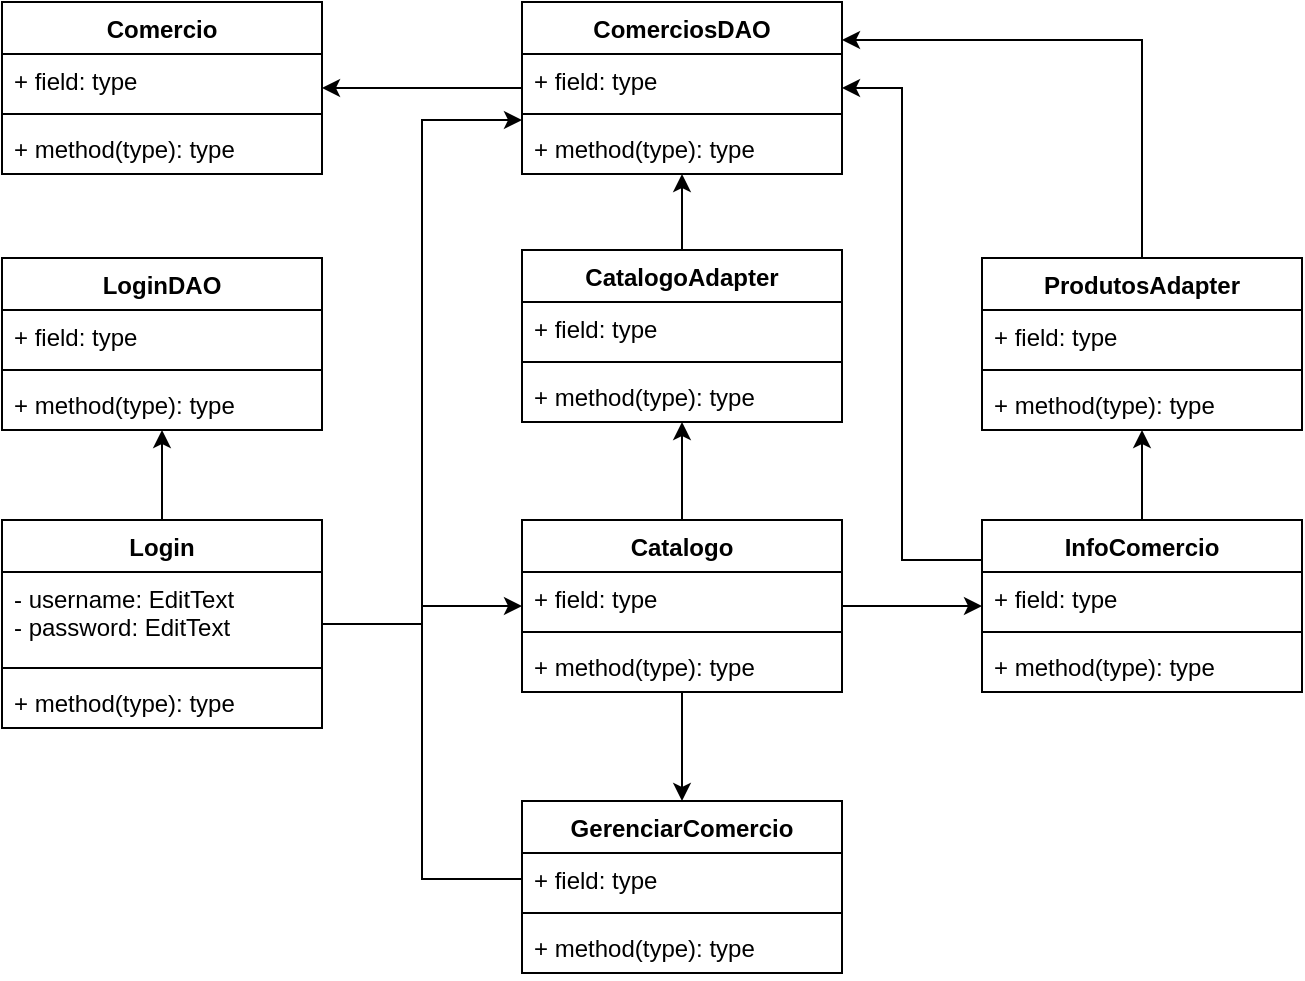 <mxfile version="10.9.5" type="device"><diagram id="ndBJJbSQb6t40X8AbCFj" name="Page-1"><mxGraphModel dx="1422" dy="842" grid="1" gridSize="10" guides="1" tooltips="1" connect="1" arrows="1" fold="1" page="1" pageScale="1" pageWidth="850" pageHeight="1100" math="0" shadow="0"><root><mxCell id="0"/><mxCell id="1" parent="0"/><mxCell id="lRbw1u9FyKx10OYVXcbP-23" style="edgeStyle=orthogonalEdgeStyle;rounded=0;orthogonalLoop=1;jettySize=auto;html=1;" parent="1" source="lRbw1u9FyKx10OYVXcbP-1" target="lRbw1u9FyKx10OYVXcbP-5" edge="1"><mxGeometry relative="1" as="geometry"/></mxCell><mxCell id="lRbw1u9FyKx10OYVXcbP-24" style="edgeStyle=orthogonalEdgeStyle;rounded=0;orthogonalLoop=1;jettySize=auto;html=1;" parent="1" source="lRbw1u9FyKx10OYVXcbP-1" target="lRbw1u9FyKx10OYVXcbP-9" edge="1"><mxGeometry relative="1" as="geometry"/></mxCell><mxCell id="lRbw1u9FyKx10OYVXcbP-1" value="Login" style="swimlane;fontStyle=1;align=center;verticalAlign=top;childLayout=stackLayout;horizontal=1;startSize=26;horizontalStack=0;resizeParent=1;resizeParentMax=0;resizeLast=0;collapsible=1;marginBottom=0;" parent="1" vertex="1"><mxGeometry x="110" y="400" width="160" height="104" as="geometry"/></mxCell><mxCell id="lRbw1u9FyKx10OYVXcbP-2" value="- username: EditText&#10;- password: EditText" style="text;strokeColor=none;fillColor=none;align=left;verticalAlign=top;spacingLeft=4;spacingRight=4;overflow=hidden;rotatable=0;points=[[0,0.5],[1,0.5]];portConstraint=eastwest;" parent="lRbw1u9FyKx10OYVXcbP-1" vertex="1"><mxGeometry y="26" width="160" height="44" as="geometry"/></mxCell><mxCell id="lRbw1u9FyKx10OYVXcbP-3" value="" style="line;strokeWidth=1;fillColor=none;align=left;verticalAlign=middle;spacingTop=-1;spacingLeft=3;spacingRight=3;rotatable=0;labelPosition=right;points=[];portConstraint=eastwest;" parent="lRbw1u9FyKx10OYVXcbP-1" vertex="1"><mxGeometry y="70" width="160" height="8" as="geometry"/></mxCell><mxCell id="lRbw1u9FyKx10OYVXcbP-4" value="+ method(type): type" style="text;strokeColor=none;fillColor=none;align=left;verticalAlign=top;spacingLeft=4;spacingRight=4;overflow=hidden;rotatable=0;points=[[0,0.5],[1,0.5]];portConstraint=eastwest;" parent="lRbw1u9FyKx10OYVXcbP-1" vertex="1"><mxGeometry y="78" width="160" height="26" as="geometry"/></mxCell><mxCell id="lRbw1u9FyKx10OYVXcbP-5" value="LoginDAO" style="swimlane;fontStyle=1;align=center;verticalAlign=top;childLayout=stackLayout;horizontal=1;startSize=26;horizontalStack=0;resizeParent=1;resizeParentMax=0;resizeLast=0;collapsible=1;marginBottom=0;" parent="1" vertex="1"><mxGeometry x="110" y="269" width="160" height="86" as="geometry"/></mxCell><mxCell id="lRbw1u9FyKx10OYVXcbP-6" value="+ field: type" style="text;strokeColor=none;fillColor=none;align=left;verticalAlign=top;spacingLeft=4;spacingRight=4;overflow=hidden;rotatable=0;points=[[0,0.5],[1,0.5]];portConstraint=eastwest;" parent="lRbw1u9FyKx10OYVXcbP-5" vertex="1"><mxGeometry y="26" width="160" height="26" as="geometry"/></mxCell><mxCell id="lRbw1u9FyKx10OYVXcbP-7" value="" style="line;strokeWidth=1;fillColor=none;align=left;verticalAlign=middle;spacingTop=-1;spacingLeft=3;spacingRight=3;rotatable=0;labelPosition=right;points=[];portConstraint=eastwest;" parent="lRbw1u9FyKx10OYVXcbP-5" vertex="1"><mxGeometry y="52" width="160" height="8" as="geometry"/></mxCell><mxCell id="lRbw1u9FyKx10OYVXcbP-8" value="+ method(type): type" style="text;strokeColor=none;fillColor=none;align=left;verticalAlign=top;spacingLeft=4;spacingRight=4;overflow=hidden;rotatable=0;points=[[0,0.5],[1,0.5]];portConstraint=eastwest;" parent="lRbw1u9FyKx10OYVXcbP-5" vertex="1"><mxGeometry y="60" width="160" height="26" as="geometry"/></mxCell><mxCell id="lRbw1u9FyKx10OYVXcbP-21" style="edgeStyle=orthogonalEdgeStyle;rounded=0;orthogonalLoop=1;jettySize=auto;html=1;" parent="1" source="lRbw1u9FyKx10OYVXcbP-9" target="lRbw1u9FyKx10OYVXcbP-13" edge="1"><mxGeometry relative="1" as="geometry"/></mxCell><mxCell id="lRbw1u9FyKx10OYVXcbP-35" style="edgeStyle=orthogonalEdgeStyle;rounded=0;orthogonalLoop=1;jettySize=auto;html=1;" parent="1" source="lRbw1u9FyKx10OYVXcbP-9" target="lRbw1u9FyKx10OYVXcbP-31" edge="1"><mxGeometry relative="1" as="geometry"/></mxCell><mxCell id="lRbw1u9FyKx10OYVXcbP-41" style="edgeStyle=orthogonalEdgeStyle;rounded=0;orthogonalLoop=1;jettySize=auto;html=1;" parent="1" source="lRbw1u9FyKx10OYVXcbP-9" target="lRbw1u9FyKx10OYVXcbP-37" edge="1"><mxGeometry relative="1" as="geometry"/></mxCell><mxCell id="lRbw1u9FyKx10OYVXcbP-9" value="Catalogo" style="swimlane;fontStyle=1;align=center;verticalAlign=top;childLayout=stackLayout;horizontal=1;startSize=26;horizontalStack=0;resizeParent=1;resizeParentMax=0;resizeLast=0;collapsible=1;marginBottom=0;" parent="1" vertex="1"><mxGeometry x="370" y="400" width="160" height="86" as="geometry"/></mxCell><mxCell id="lRbw1u9FyKx10OYVXcbP-10" value="+ field: type" style="text;strokeColor=none;fillColor=none;align=left;verticalAlign=top;spacingLeft=4;spacingRight=4;overflow=hidden;rotatable=0;points=[[0,0.5],[1,0.5]];portConstraint=eastwest;" parent="lRbw1u9FyKx10OYVXcbP-9" vertex="1"><mxGeometry y="26" width="160" height="26" as="geometry"/></mxCell><mxCell id="lRbw1u9FyKx10OYVXcbP-11" value="" style="line;strokeWidth=1;fillColor=none;align=left;verticalAlign=middle;spacingTop=-1;spacingLeft=3;spacingRight=3;rotatable=0;labelPosition=right;points=[];portConstraint=eastwest;" parent="lRbw1u9FyKx10OYVXcbP-9" vertex="1"><mxGeometry y="52" width="160" height="8" as="geometry"/></mxCell><mxCell id="lRbw1u9FyKx10OYVXcbP-12" value="+ method(type): type" style="text;strokeColor=none;fillColor=none;align=left;verticalAlign=top;spacingLeft=4;spacingRight=4;overflow=hidden;rotatable=0;points=[[0,0.5],[1,0.5]];portConstraint=eastwest;" parent="lRbw1u9FyKx10OYVXcbP-9" vertex="1"><mxGeometry y="60" width="160" height="26" as="geometry"/></mxCell><mxCell id="lRbw1u9FyKx10OYVXcbP-22" style="edgeStyle=orthogonalEdgeStyle;rounded=0;orthogonalLoop=1;jettySize=auto;html=1;" parent="1" source="lRbw1u9FyKx10OYVXcbP-13" target="lRbw1u9FyKx10OYVXcbP-17" edge="1"><mxGeometry relative="1" as="geometry"/></mxCell><mxCell id="lRbw1u9FyKx10OYVXcbP-13" value="CatalogoAdapter" style="swimlane;fontStyle=1;align=center;verticalAlign=top;childLayout=stackLayout;horizontal=1;startSize=26;horizontalStack=0;resizeParent=1;resizeParentMax=0;resizeLast=0;collapsible=1;marginBottom=0;" parent="1" vertex="1"><mxGeometry x="370" y="265" width="160" height="86" as="geometry"/></mxCell><mxCell id="lRbw1u9FyKx10OYVXcbP-14" value="+ field: type" style="text;strokeColor=none;fillColor=none;align=left;verticalAlign=top;spacingLeft=4;spacingRight=4;overflow=hidden;rotatable=0;points=[[0,0.5],[1,0.5]];portConstraint=eastwest;" parent="lRbw1u9FyKx10OYVXcbP-13" vertex="1"><mxGeometry y="26" width="160" height="26" as="geometry"/></mxCell><mxCell id="lRbw1u9FyKx10OYVXcbP-15" value="" style="line;strokeWidth=1;fillColor=none;align=left;verticalAlign=middle;spacingTop=-1;spacingLeft=3;spacingRight=3;rotatable=0;labelPosition=right;points=[];portConstraint=eastwest;" parent="lRbw1u9FyKx10OYVXcbP-13" vertex="1"><mxGeometry y="52" width="160" height="8" as="geometry"/></mxCell><mxCell id="lRbw1u9FyKx10OYVXcbP-16" value="+ method(type): type" style="text;strokeColor=none;fillColor=none;align=left;verticalAlign=top;spacingLeft=4;spacingRight=4;overflow=hidden;rotatable=0;points=[[0,0.5],[1,0.5]];portConstraint=eastwest;" parent="lRbw1u9FyKx10OYVXcbP-13" vertex="1"><mxGeometry y="60" width="160" height="26" as="geometry"/></mxCell><mxCell id="lRbw1u9FyKx10OYVXcbP-30" style="edgeStyle=orthogonalEdgeStyle;rounded=0;orthogonalLoop=1;jettySize=auto;html=1;" parent="1" source="lRbw1u9FyKx10OYVXcbP-17" target="lRbw1u9FyKx10OYVXcbP-25" edge="1"><mxGeometry relative="1" as="geometry"/></mxCell><mxCell id="lRbw1u9FyKx10OYVXcbP-17" value="ComerciosDAO" style="swimlane;fontStyle=1;align=center;verticalAlign=top;childLayout=stackLayout;horizontal=1;startSize=26;horizontalStack=0;resizeParent=1;resizeParentMax=0;resizeLast=0;collapsible=1;marginBottom=0;" parent="1" vertex="1"><mxGeometry x="370" y="141" width="160" height="86" as="geometry"/></mxCell><mxCell id="lRbw1u9FyKx10OYVXcbP-18" value="+ field: type" style="text;strokeColor=none;fillColor=none;align=left;verticalAlign=top;spacingLeft=4;spacingRight=4;overflow=hidden;rotatable=0;points=[[0,0.5],[1,0.5]];portConstraint=eastwest;" parent="lRbw1u9FyKx10OYVXcbP-17" vertex="1"><mxGeometry y="26" width="160" height="26" as="geometry"/></mxCell><mxCell id="lRbw1u9FyKx10OYVXcbP-19" value="" style="line;strokeWidth=1;fillColor=none;align=left;verticalAlign=middle;spacingTop=-1;spacingLeft=3;spacingRight=3;rotatable=0;labelPosition=right;points=[];portConstraint=eastwest;" parent="lRbw1u9FyKx10OYVXcbP-17" vertex="1"><mxGeometry y="52" width="160" height="8" as="geometry"/></mxCell><mxCell id="lRbw1u9FyKx10OYVXcbP-20" value="+ method(type): type" style="text;strokeColor=none;fillColor=none;align=left;verticalAlign=top;spacingLeft=4;spacingRight=4;overflow=hidden;rotatable=0;points=[[0,0.5],[1,0.5]];portConstraint=eastwest;" parent="lRbw1u9FyKx10OYVXcbP-17" vertex="1"><mxGeometry y="60" width="160" height="26" as="geometry"/></mxCell><mxCell id="lRbw1u9FyKx10OYVXcbP-25" value="Comercio" style="swimlane;fontStyle=1;align=center;verticalAlign=top;childLayout=stackLayout;horizontal=1;startSize=26;horizontalStack=0;resizeParent=1;resizeParentMax=0;resizeLast=0;collapsible=1;marginBottom=0;" parent="1" vertex="1"><mxGeometry x="110" y="141" width="160" height="86" as="geometry"/></mxCell><mxCell id="lRbw1u9FyKx10OYVXcbP-26" value="+ field: type" style="text;strokeColor=none;fillColor=none;align=left;verticalAlign=top;spacingLeft=4;spacingRight=4;overflow=hidden;rotatable=0;points=[[0,0.5],[1,0.5]];portConstraint=eastwest;" parent="lRbw1u9FyKx10OYVXcbP-25" vertex="1"><mxGeometry y="26" width="160" height="26" as="geometry"/></mxCell><mxCell id="lRbw1u9FyKx10OYVXcbP-27" value="" style="line;strokeWidth=1;fillColor=none;align=left;verticalAlign=middle;spacingTop=-1;spacingLeft=3;spacingRight=3;rotatable=0;labelPosition=right;points=[];portConstraint=eastwest;" parent="lRbw1u9FyKx10OYVXcbP-25" vertex="1"><mxGeometry y="52" width="160" height="8" as="geometry"/></mxCell><mxCell id="lRbw1u9FyKx10OYVXcbP-28" value="+ method(type): type" style="text;strokeColor=none;fillColor=none;align=left;verticalAlign=top;spacingLeft=4;spacingRight=4;overflow=hidden;rotatable=0;points=[[0,0.5],[1,0.5]];portConstraint=eastwest;" parent="lRbw1u9FyKx10OYVXcbP-25" vertex="1"><mxGeometry y="60" width="160" height="26" as="geometry"/></mxCell><mxCell id="lRbw1u9FyKx10OYVXcbP-31" value="GerenciarComercio" style="swimlane;fontStyle=1;align=center;verticalAlign=top;childLayout=stackLayout;horizontal=1;startSize=26;horizontalStack=0;resizeParent=1;resizeParentMax=0;resizeLast=0;collapsible=1;marginBottom=0;" parent="1" vertex="1"><mxGeometry x="370" y="540.5" width="160" height="86" as="geometry"/></mxCell><mxCell id="lRbw1u9FyKx10OYVXcbP-32" value="+ field: type" style="text;strokeColor=none;fillColor=none;align=left;verticalAlign=top;spacingLeft=4;spacingRight=4;overflow=hidden;rotatable=0;points=[[0,0.5],[1,0.5]];portConstraint=eastwest;" parent="lRbw1u9FyKx10OYVXcbP-31" vertex="1"><mxGeometry y="26" width="160" height="26" as="geometry"/></mxCell><mxCell id="lRbw1u9FyKx10OYVXcbP-33" value="" style="line;strokeWidth=1;fillColor=none;align=left;verticalAlign=middle;spacingTop=-1;spacingLeft=3;spacingRight=3;rotatable=0;labelPosition=right;points=[];portConstraint=eastwest;" parent="lRbw1u9FyKx10OYVXcbP-31" vertex="1"><mxGeometry y="52" width="160" height="8" as="geometry"/></mxCell><mxCell id="lRbw1u9FyKx10OYVXcbP-34" value="+ method(type): type" style="text;strokeColor=none;fillColor=none;align=left;verticalAlign=top;spacingLeft=4;spacingRight=4;overflow=hidden;rotatable=0;points=[[0,0.5],[1,0.5]];portConstraint=eastwest;" parent="lRbw1u9FyKx10OYVXcbP-31" vertex="1"><mxGeometry y="60" width="160" height="26" as="geometry"/></mxCell><mxCell id="lRbw1u9FyKx10OYVXcbP-42" style="edgeStyle=orthogonalEdgeStyle;rounded=0;orthogonalLoop=1;jettySize=auto;html=1;" parent="1" source="lRbw1u9FyKx10OYVXcbP-37" target="lRbw1u9FyKx10OYVXcbP-17" edge="1"><mxGeometry relative="1" as="geometry"><Array as="points"><mxPoint x="560" y="420"/><mxPoint x="560" y="184"/></Array></mxGeometry></mxCell><mxCell id="ltF1ZaxD7I72paRd8UsB-10" style="edgeStyle=orthogonalEdgeStyle;rounded=0;orthogonalLoop=1;jettySize=auto;html=1;" edge="1" parent="1" source="lRbw1u9FyKx10OYVXcbP-37" target="ltF1ZaxD7I72paRd8UsB-5"><mxGeometry relative="1" as="geometry"/></mxCell><mxCell id="lRbw1u9FyKx10OYVXcbP-37" value="InfoComercio" style="swimlane;fontStyle=1;align=center;verticalAlign=top;childLayout=stackLayout;horizontal=1;startSize=26;horizontalStack=0;resizeParent=1;resizeParentMax=0;resizeLast=0;collapsible=1;marginBottom=0;" parent="1" vertex="1"><mxGeometry x="600" y="400" width="160" height="86" as="geometry"/></mxCell><mxCell id="lRbw1u9FyKx10OYVXcbP-38" value="+ field: type" style="text;strokeColor=none;fillColor=none;align=left;verticalAlign=top;spacingLeft=4;spacingRight=4;overflow=hidden;rotatable=0;points=[[0,0.5],[1,0.5]];portConstraint=eastwest;" parent="lRbw1u9FyKx10OYVXcbP-37" vertex="1"><mxGeometry y="26" width="160" height="26" as="geometry"/></mxCell><mxCell id="lRbw1u9FyKx10OYVXcbP-39" value="" style="line;strokeWidth=1;fillColor=none;align=left;verticalAlign=middle;spacingTop=-1;spacingLeft=3;spacingRight=3;rotatable=0;labelPosition=right;points=[];portConstraint=eastwest;" parent="lRbw1u9FyKx10OYVXcbP-37" vertex="1"><mxGeometry y="52" width="160" height="8" as="geometry"/></mxCell><mxCell id="lRbw1u9FyKx10OYVXcbP-40" value="+ method(type): type" style="text;strokeColor=none;fillColor=none;align=left;verticalAlign=top;spacingLeft=4;spacingRight=4;overflow=hidden;rotatable=0;points=[[0,0.5],[1,0.5]];portConstraint=eastwest;" parent="lRbw1u9FyKx10OYVXcbP-37" vertex="1"><mxGeometry y="60" width="160" height="26" as="geometry"/></mxCell><mxCell id="lRbw1u9FyKx10OYVXcbP-43" style="edgeStyle=orthogonalEdgeStyle;rounded=0;orthogonalLoop=1;jettySize=auto;html=1;" parent="1" source="lRbw1u9FyKx10OYVXcbP-32" target="lRbw1u9FyKx10OYVXcbP-17" edge="1"><mxGeometry relative="1" as="geometry"><Array as="points"><mxPoint x="320" y="580"/><mxPoint x="320" y="200"/></Array></mxGeometry></mxCell><mxCell id="ltF1ZaxD7I72paRd8UsB-11" style="edgeStyle=orthogonalEdgeStyle;rounded=0;orthogonalLoop=1;jettySize=auto;html=1;" edge="1" parent="1" source="ltF1ZaxD7I72paRd8UsB-5" target="lRbw1u9FyKx10OYVXcbP-17"><mxGeometry relative="1" as="geometry"><Array as="points"><mxPoint x="680" y="160"/></Array></mxGeometry></mxCell><mxCell id="ltF1ZaxD7I72paRd8UsB-5" value="ProdutosAdapter" style="swimlane;fontStyle=1;align=center;verticalAlign=top;childLayout=stackLayout;horizontal=1;startSize=26;horizontalStack=0;resizeParent=1;resizeParentMax=0;resizeLast=0;collapsible=1;marginBottom=0;" vertex="1" parent="1"><mxGeometry x="600" y="269" width="160" height="86" as="geometry"/></mxCell><mxCell id="ltF1ZaxD7I72paRd8UsB-6" value="+ field: type" style="text;strokeColor=none;fillColor=none;align=left;verticalAlign=top;spacingLeft=4;spacingRight=4;overflow=hidden;rotatable=0;points=[[0,0.5],[1,0.5]];portConstraint=eastwest;" vertex="1" parent="ltF1ZaxD7I72paRd8UsB-5"><mxGeometry y="26" width="160" height="26" as="geometry"/></mxCell><mxCell id="ltF1ZaxD7I72paRd8UsB-7" value="" style="line;strokeWidth=1;fillColor=none;align=left;verticalAlign=middle;spacingTop=-1;spacingLeft=3;spacingRight=3;rotatable=0;labelPosition=right;points=[];portConstraint=eastwest;" vertex="1" parent="ltF1ZaxD7I72paRd8UsB-5"><mxGeometry y="52" width="160" height="8" as="geometry"/></mxCell><mxCell id="ltF1ZaxD7I72paRd8UsB-8" value="+ method(type): type" style="text;strokeColor=none;fillColor=none;align=left;verticalAlign=top;spacingLeft=4;spacingRight=4;overflow=hidden;rotatable=0;points=[[0,0.5],[1,0.5]];portConstraint=eastwest;" vertex="1" parent="ltF1ZaxD7I72paRd8UsB-5"><mxGeometry y="60" width="160" height="26" as="geometry"/></mxCell></root></mxGraphModel></diagram></mxfile>